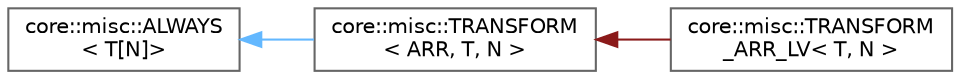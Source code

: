 digraph "Graphical Class Hierarchy"
{
 // INTERACTIVE_SVG=YES
 // LATEX_PDF_SIZE
  bgcolor="transparent";
  edge [fontname=Helvetica,fontsize=10,labelfontname=Helvetica,labelfontsize=10];
  node [fontname=Helvetica,fontsize=10,shape=box,height=0.2,width=0.4];
  rankdir="LR";
  Node0 [id="Node000000",label="core::misc::ALWAYS\l\< T[N]\>",height=0.2,width=0.4,color="grey40", fillcolor="white", style="filled",URL="$dc/de6/a00167.html",tooltip=" "];
  Node0 -> Node1 [id="edge78_Node000000_Node000001",dir="back",color="steelblue1",style="solid",tooltip=" "];
  Node1 [id="Node000001",label="core::misc::TRANSFORM\l\< ARR, T, N \>",height=0.2,width=0.4,color="grey40", fillcolor="white", style="filled",URL="$d9/d69/a00451.html",tooltip=" "];
  Node1 -> Node2 [id="edge79_Node000001_Node000002",dir="back",color="firebrick4",style="solid",tooltip=" "];
  Node2 [id="Node000002",label="core::misc::TRANSFORM\l_ARR_LV\< T, N \>",height=0.2,width=0.4,color="grey40", fillcolor="white", style="filled",URL="$da/db6/a00427.html",tooltip=" "];
}
